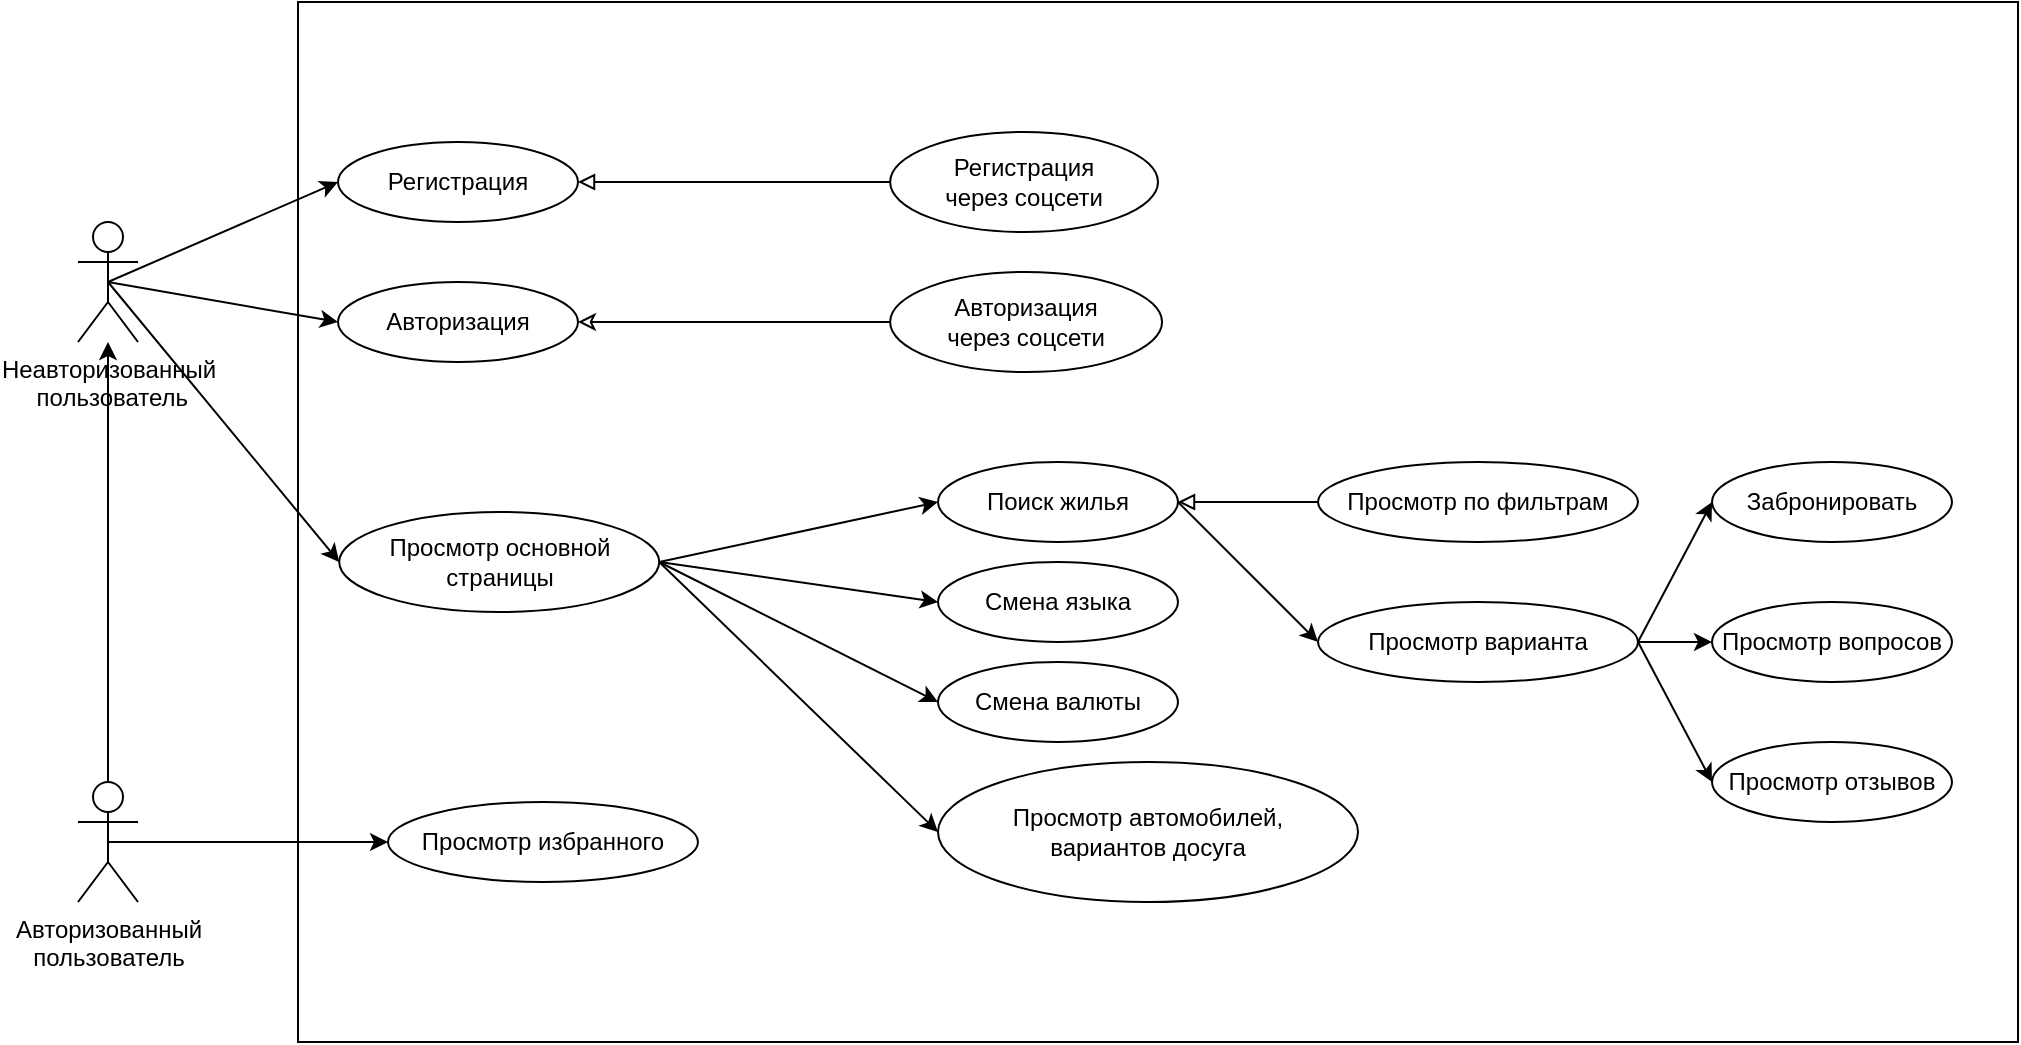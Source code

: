 <mxfile version="14.5.1" type="device"><diagram name="booking" id="FFCg5jETaVW25En7gltQ"><mxGraphModel dx="1422" dy="822" grid="1" gridSize="10" guides="1" tooltips="1" connect="1" arrows="1" fold="1" page="1" pageScale="1" pageWidth="827" pageHeight="1169" math="0" shadow="0"><root><mxCell id="xoJYTR2tFOuBfvwNBBHp-0"/><mxCell id="xoJYTR2tFOuBfvwNBBHp-1" parent="xoJYTR2tFOuBfvwNBBHp-0"/><mxCell id="xoJYTR2tFOuBfvwNBBHp-91" value="" style="rounded=0;whiteSpace=wrap;html=1;" parent="xoJYTR2tFOuBfvwNBBHp-1" vertex="1"><mxGeometry x="170" y="30" width="860" height="520" as="geometry"/></mxCell><mxCell id="xoJYTR2tFOuBfvwNBBHp-3" style="rounded=0;orthogonalLoop=1;jettySize=auto;html=1;exitX=0.5;exitY=0.5;exitDx=0;exitDy=0;exitPerimeter=0;entryX=0;entryY=0.5;entryDx=0;entryDy=0;endArrow=classic;endFill=1;" parent="xoJYTR2tFOuBfvwNBBHp-1" source="xoJYTR2tFOuBfvwNBBHp-8" target="xoJYTR2tFOuBfvwNBBHp-16" edge="1"><mxGeometry relative="1" as="geometry"/></mxCell><mxCell id="xoJYTR2tFOuBfvwNBBHp-4" style="edgeStyle=none;rounded=0;orthogonalLoop=1;jettySize=auto;html=1;exitX=0.5;exitY=0.5;exitDx=0;exitDy=0;exitPerimeter=0;entryX=0;entryY=0.5;entryDx=0;entryDy=0;endArrow=classic;endFill=1;" parent="xoJYTR2tFOuBfvwNBBHp-1" source="xoJYTR2tFOuBfvwNBBHp-8" target="xoJYTR2tFOuBfvwNBBHp-20" edge="1"><mxGeometry relative="1" as="geometry"/></mxCell><mxCell id="xoJYTR2tFOuBfvwNBBHp-5" style="edgeStyle=none;rounded=0;orthogonalLoop=1;jettySize=auto;html=1;exitX=0.5;exitY=0.5;exitDx=0;exitDy=0;exitPerimeter=0;entryX=0;entryY=0.5;entryDx=0;entryDy=0;endArrow=classic;endFill=1;" parent="xoJYTR2tFOuBfvwNBBHp-1" source="xoJYTR2tFOuBfvwNBBHp-8" target="xoJYTR2tFOuBfvwNBBHp-23" edge="1"><mxGeometry relative="1" as="geometry"/></mxCell><mxCell id="xoJYTR2tFOuBfvwNBBHp-8" value="Неавторизованный&lt;br&gt;&amp;nbsp;пользователь" style="shape=umlActor;verticalLabelPosition=bottom;verticalAlign=top;html=1;outlineConnect=0;" parent="xoJYTR2tFOuBfvwNBBHp-1" vertex="1"><mxGeometry x="60" y="140" width="30" height="60" as="geometry"/></mxCell><mxCell id="xoJYTR2tFOuBfvwNBBHp-9" style="edgeStyle=none;rounded=0;orthogonalLoop=1;jettySize=auto;html=1;exitX=0.5;exitY=0;exitDx=0;exitDy=0;exitPerimeter=0;endArrow=classic;endFill=1;" parent="xoJYTR2tFOuBfvwNBBHp-1" source="xoJYTR2tFOuBfvwNBBHp-13" target="xoJYTR2tFOuBfvwNBBHp-8" edge="1"><mxGeometry relative="1" as="geometry"/></mxCell><mxCell id="xoJYTR2tFOuBfvwNBBHp-11" style="edgeStyle=none;rounded=0;orthogonalLoop=1;jettySize=auto;html=1;exitX=0.5;exitY=0.5;exitDx=0;exitDy=0;exitPerimeter=0;entryX=0;entryY=0.5;entryDx=0;entryDy=0;endArrow=classic;endFill=1;fontColor=#000000;" parent="xoJYTR2tFOuBfvwNBBHp-1" source="xoJYTR2tFOuBfvwNBBHp-13" target="xoJYTR2tFOuBfvwNBBHp-50" edge="1"><mxGeometry relative="1" as="geometry"/></mxCell><mxCell id="xoJYTR2tFOuBfvwNBBHp-13" value="Авторизованный&lt;br&gt;пользователь" style="shape=umlActor;verticalLabelPosition=bottom;verticalAlign=top;html=1;outlineConnect=0;" parent="xoJYTR2tFOuBfvwNBBHp-1" vertex="1"><mxGeometry x="60" y="420" width="30" height="60" as="geometry"/></mxCell><mxCell id="xoJYTR2tFOuBfvwNBBHp-16" value="Регистрация" style="ellipse;whiteSpace=wrap;html=1;" parent="xoJYTR2tFOuBfvwNBBHp-1" vertex="1"><mxGeometry x="190" y="100" width="120" height="40" as="geometry"/></mxCell><mxCell id="xoJYTR2tFOuBfvwNBBHp-17" value="Регистрация&lt;br&gt;через соцсети" style="ellipse;whiteSpace=wrap;html=1;" parent="xoJYTR2tFOuBfvwNBBHp-1" vertex="1"><mxGeometry x="466.08" y="95" width="133.92" height="50" as="geometry"/></mxCell><mxCell id="xoJYTR2tFOuBfvwNBBHp-18" value="" style="endArrow=block;html=1;exitX=0;exitY=0.5;exitDx=0;exitDy=0;entryX=1;entryY=0.5;entryDx=0;entryDy=0;endFill=0;" parent="xoJYTR2tFOuBfvwNBBHp-1" source="xoJYTR2tFOuBfvwNBBHp-17" target="xoJYTR2tFOuBfvwNBBHp-16" edge="1"><mxGeometry width="50" height="50" relative="1" as="geometry"><mxPoint x="210" y="240" as="sourcePoint"/><mxPoint x="260" y="190" as="targetPoint"/></mxGeometry></mxCell><mxCell id="xoJYTR2tFOuBfvwNBBHp-20" value="Авторизация" style="ellipse;whiteSpace=wrap;html=1;" parent="xoJYTR2tFOuBfvwNBBHp-1" vertex="1"><mxGeometry x="190" y="170" width="120" height="40" as="geometry"/></mxCell><mxCell id="xoJYTR2tFOuBfvwNBBHp-69" style="edgeStyle=none;rounded=0;orthogonalLoop=1;jettySize=auto;html=1;exitX=1;exitY=0.5;exitDx=0;exitDy=0;entryX=0;entryY=0.5;entryDx=0;entryDy=0;startArrow=none;startFill=0;endArrow=classic;endFill=1;" parent="xoJYTR2tFOuBfvwNBBHp-1" source="xoJYTR2tFOuBfvwNBBHp-23" target="xoJYTR2tFOuBfvwNBBHp-68" edge="1"><mxGeometry relative="1" as="geometry"/></mxCell><mxCell id="xoJYTR2tFOuBfvwNBBHp-71" style="edgeStyle=none;rounded=0;orthogonalLoop=1;jettySize=auto;html=1;exitX=1;exitY=0.5;exitDx=0;exitDy=0;entryX=0;entryY=0.5;entryDx=0;entryDy=0;startArrow=none;startFill=0;endArrow=classic;endFill=1;" parent="xoJYTR2tFOuBfvwNBBHp-1" source="xoJYTR2tFOuBfvwNBBHp-23" target="xoJYTR2tFOuBfvwNBBHp-70" edge="1"><mxGeometry relative="1" as="geometry"/></mxCell><mxCell id="xoJYTR2tFOuBfvwNBBHp-23" value="Просмотр основной страницы" style="ellipse;whiteSpace=wrap;html=1;" parent="xoJYTR2tFOuBfvwNBBHp-1" vertex="1"><mxGeometry x="190.61" y="285" width="160" height="50" as="geometry"/></mxCell><mxCell id="xoJYTR2tFOuBfvwNBBHp-76" style="edgeStyle=none;rounded=0;orthogonalLoop=1;jettySize=auto;html=1;exitX=1;exitY=0.5;exitDx=0;exitDy=0;entryX=0;entryY=0.5;entryDx=0;entryDy=0;startArrow=none;startFill=0;endArrow=classic;endFill=1;" parent="xoJYTR2tFOuBfvwNBBHp-1" source="xoJYTR2tFOuBfvwNBBHp-24" target="xoJYTR2tFOuBfvwNBBHp-75" edge="1"><mxGeometry relative="1" as="geometry"/></mxCell><mxCell id="xoJYTR2tFOuBfvwNBBHp-24" value="Поиск жилья" style="ellipse;whiteSpace=wrap;html=1;" parent="xoJYTR2tFOuBfvwNBBHp-1" vertex="1"><mxGeometry x="490" y="260" width="120" height="40" as="geometry"/></mxCell><mxCell id="xoJYTR2tFOuBfvwNBBHp-26" value="" style="endArrow=classic;html=1;exitX=1;exitY=0.5;exitDx=0;exitDy=0;entryX=0;entryY=0.5;entryDx=0;entryDy=0;" parent="xoJYTR2tFOuBfvwNBBHp-1" source="xoJYTR2tFOuBfvwNBBHp-23" target="xoJYTR2tFOuBfvwNBBHp-24" edge="1"><mxGeometry width="50" height="50" relative="1" as="geometry"><mxPoint x="450.0" y="190" as="sourcePoint"/><mxPoint x="320.0" y="200" as="targetPoint"/></mxGeometry></mxCell><mxCell id="xoJYTR2tFOuBfvwNBBHp-28" value="" style="endArrow=classic;html=1;exitX=1;exitY=0.5;exitDx=0;exitDy=0;entryX=0;entryY=0.5;entryDx=0;entryDy=0;" parent="xoJYTR2tFOuBfvwNBBHp-1" source="xoJYTR2tFOuBfvwNBBHp-23" target="xoJYTR2tFOuBfvwNBBHp-67" edge="1"><mxGeometry width="50" height="50" relative="1" as="geometry"><mxPoint x="350" y="265" as="sourcePoint"/><mxPoint x="440" y="300" as="targetPoint"/></mxGeometry></mxCell><mxCell id="xoJYTR2tFOuBfvwNBBHp-38" style="edgeStyle=none;rounded=0;orthogonalLoop=1;jettySize=auto;html=1;exitX=0;exitY=0.5;exitDx=0;exitDy=0;entryX=1;entryY=0.5;entryDx=0;entryDy=0;endArrow=block;endFill=0;fontColor=#FF0000;" parent="xoJYTR2tFOuBfvwNBBHp-1" source="xoJYTR2tFOuBfvwNBBHp-41" target="xoJYTR2tFOuBfvwNBBHp-24" edge="1"><mxGeometry relative="1" as="geometry"/></mxCell><mxCell id="xoJYTR2tFOuBfvwNBBHp-41" value="Просмотр по фильтрам" style="ellipse;whiteSpace=wrap;html=1;" parent="xoJYTR2tFOuBfvwNBBHp-1" vertex="1"><mxGeometry x="680" y="260" width="160" height="40" as="geometry"/></mxCell><mxCell id="xoJYTR2tFOuBfvwNBBHp-50" value="Просмотр избранного" style="ellipse;whiteSpace=wrap;html=1;" parent="xoJYTR2tFOuBfvwNBBHp-1" vertex="1"><mxGeometry x="215" y="430" width="155" height="40" as="geometry"/></mxCell><mxCell id="xoJYTR2tFOuBfvwNBBHp-60" style="rounded=0;orthogonalLoop=1;jettySize=auto;html=1;exitX=0;exitY=0.5;exitDx=0;exitDy=0;entryX=1;entryY=0.5;entryDx=0;entryDy=0;startArrow=none;startFill=0;endArrow=classic;endFill=0;" parent="xoJYTR2tFOuBfvwNBBHp-1" source="xoJYTR2tFOuBfvwNBBHp-61" target="xoJYTR2tFOuBfvwNBBHp-20" edge="1"><mxGeometry relative="1" as="geometry"/></mxCell><mxCell id="xoJYTR2tFOuBfvwNBBHp-61" value="Авторизация&lt;br&gt;через соцсети" style="ellipse;whiteSpace=wrap;html=1;" parent="xoJYTR2tFOuBfvwNBBHp-1" vertex="1"><mxGeometry x="466.08" y="165" width="135.95" height="50" as="geometry"/></mxCell><mxCell id="xoJYTR2tFOuBfvwNBBHp-67" value="Смена языка" style="ellipse;whiteSpace=wrap;html=1;" parent="xoJYTR2tFOuBfvwNBBHp-1" vertex="1"><mxGeometry x="490" y="310" width="120" height="40" as="geometry"/></mxCell><mxCell id="xoJYTR2tFOuBfvwNBBHp-68" value="Смена валюты" style="ellipse;whiteSpace=wrap;html=1;" parent="xoJYTR2tFOuBfvwNBBHp-1" vertex="1"><mxGeometry x="490" y="360" width="120" height="40" as="geometry"/></mxCell><mxCell id="xoJYTR2tFOuBfvwNBBHp-70" value="Просмотр автомобилей,&lt;br&gt;вариантов досуга" style="ellipse;whiteSpace=wrap;html=1;" parent="xoJYTR2tFOuBfvwNBBHp-1" vertex="1"><mxGeometry x="490" y="410" width="210" height="70" as="geometry"/></mxCell><mxCell id="xoJYTR2tFOuBfvwNBBHp-80" style="edgeStyle=none;rounded=0;orthogonalLoop=1;jettySize=auto;html=1;exitX=1;exitY=0.5;exitDx=0;exitDy=0;entryX=0;entryY=0.5;entryDx=0;entryDy=0;startArrow=none;startFill=0;endArrow=classic;endFill=1;" parent="xoJYTR2tFOuBfvwNBBHp-1" source="xoJYTR2tFOuBfvwNBBHp-75" target="xoJYTR2tFOuBfvwNBBHp-77" edge="1"><mxGeometry relative="1" as="geometry"/></mxCell><mxCell id="xoJYTR2tFOuBfvwNBBHp-81" style="edgeStyle=none;rounded=0;orthogonalLoop=1;jettySize=auto;html=1;exitX=1;exitY=0.5;exitDx=0;exitDy=0;entryX=0;entryY=0.5;entryDx=0;entryDy=0;startArrow=none;startFill=0;endArrow=classic;endFill=1;" parent="xoJYTR2tFOuBfvwNBBHp-1" source="xoJYTR2tFOuBfvwNBBHp-75" target="xoJYTR2tFOuBfvwNBBHp-78" edge="1"><mxGeometry relative="1" as="geometry"/></mxCell><mxCell id="xoJYTR2tFOuBfvwNBBHp-82" style="edgeStyle=none;rounded=0;orthogonalLoop=1;jettySize=auto;html=1;exitX=1;exitY=0.5;exitDx=0;exitDy=0;startArrow=none;startFill=0;endArrow=classic;endFill=1;entryX=0;entryY=0.5;entryDx=0;entryDy=0;" parent="xoJYTR2tFOuBfvwNBBHp-1" source="xoJYTR2tFOuBfvwNBBHp-75" target="xoJYTR2tFOuBfvwNBBHp-79" edge="1"><mxGeometry relative="1" as="geometry"><mxPoint x="843" y="320" as="targetPoint"/></mxGeometry></mxCell><mxCell id="xoJYTR2tFOuBfvwNBBHp-75" value="Просмотр варианта" style="ellipse;whiteSpace=wrap;html=1;" parent="xoJYTR2tFOuBfvwNBBHp-1" vertex="1"><mxGeometry x="680" y="330" width="160" height="40" as="geometry"/></mxCell><mxCell id="xoJYTR2tFOuBfvwNBBHp-77" value="Забронировать" style="ellipse;whiteSpace=wrap;html=1;" parent="xoJYTR2tFOuBfvwNBBHp-1" vertex="1"><mxGeometry x="877" y="260" width="120" height="40" as="geometry"/></mxCell><mxCell id="xoJYTR2tFOuBfvwNBBHp-78" value="Просмотр вопросов" style="ellipse;whiteSpace=wrap;html=1;" parent="xoJYTR2tFOuBfvwNBBHp-1" vertex="1"><mxGeometry x="877" y="330" width="120" height="40" as="geometry"/></mxCell><mxCell id="xoJYTR2tFOuBfvwNBBHp-79" value="Просмотр отзывов" style="ellipse;whiteSpace=wrap;html=1;" parent="xoJYTR2tFOuBfvwNBBHp-1" vertex="1"><mxGeometry x="877" y="400" width="120" height="40" as="geometry"/></mxCell></root></mxGraphModel></diagram></mxfile>
